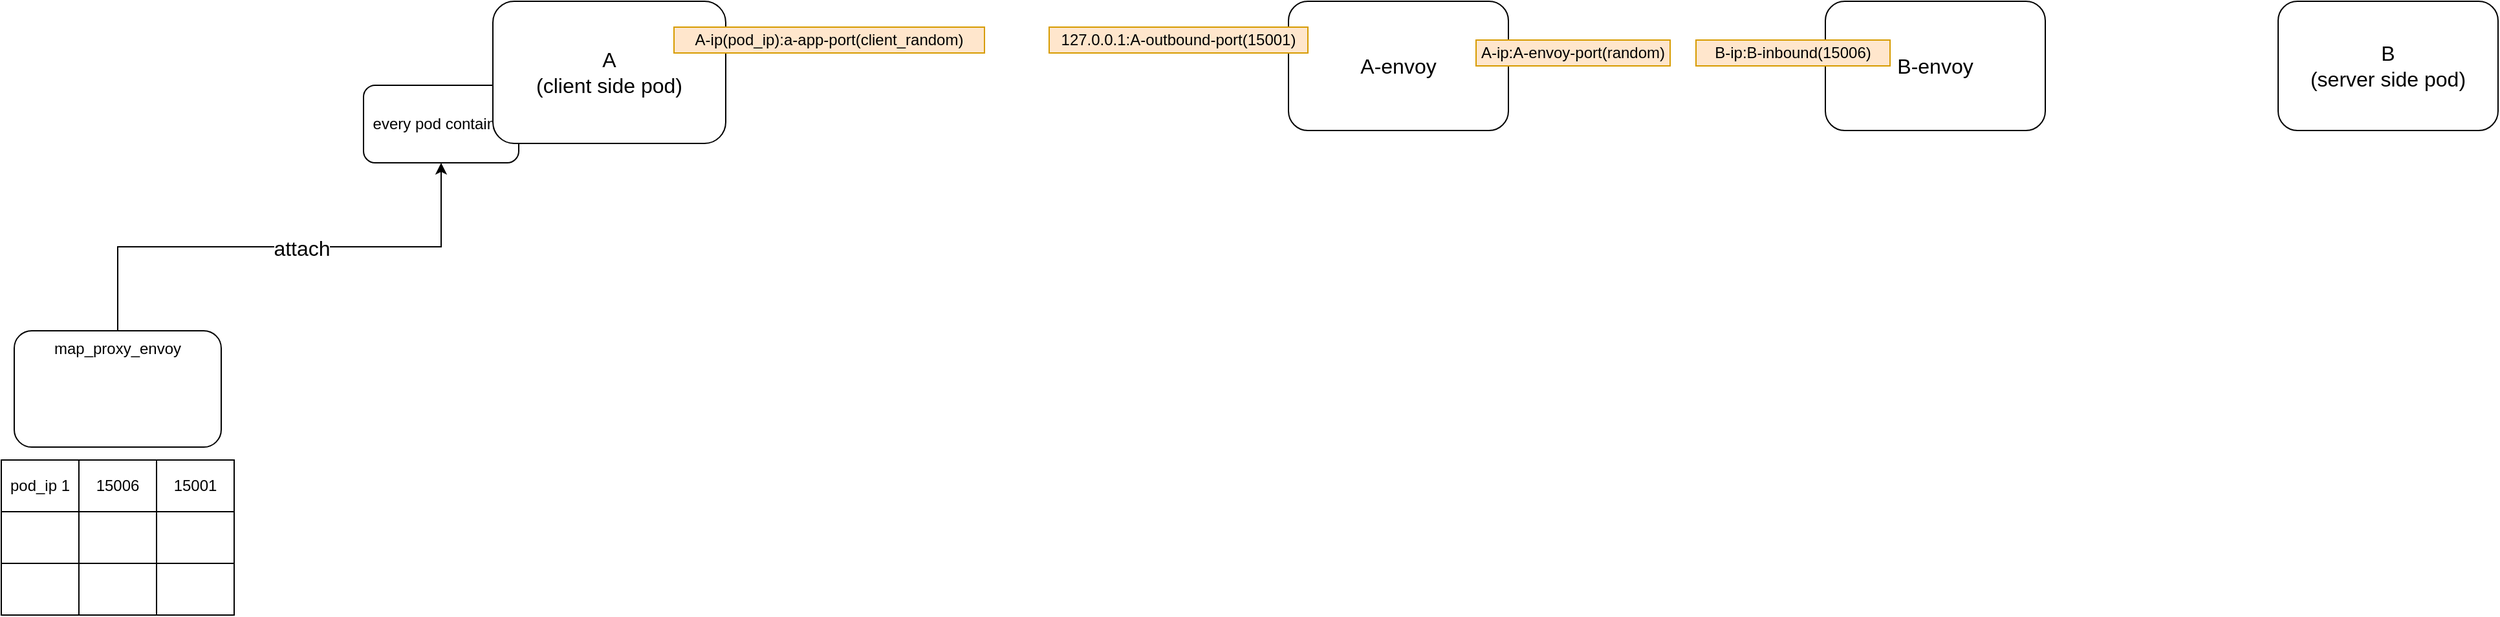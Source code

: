 <mxfile version="14.4.2" type="github">
  <diagram id="WjnGfr5tVi61NtXpP59C" name="Page-1">
    <mxGraphModel dx="782" dy="475" grid="1" gridSize="10" guides="1" tooltips="1" connect="1" arrows="1" fold="1" page="1" pageScale="1" pageWidth="850" pageHeight="1100" math="0" shadow="0">
      <root>
        <mxCell id="0" />
        <mxCell id="1" parent="0" />
        <mxCell id="U9tyx0Pv49cAf20qMsl--39" value="A-envoy" style="rounded=1;whiteSpace=wrap;html=1;fontSize=16;" vertex="1" parent="1">
          <mxGeometry x="1055" y="95" width="170" height="100" as="geometry" />
        </mxCell>
        <mxCell id="U9tyx0Pv49cAf20qMsl--1" value="every pod container" style="rounded=1;whiteSpace=wrap;html=1;" vertex="1" parent="1">
          <mxGeometry x="340" y="160" width="120" height="60" as="geometry" />
        </mxCell>
        <mxCell id="U9tyx0Pv49cAf20qMsl--3" style="edgeStyle=orthogonalEdgeStyle;rounded=0;orthogonalLoop=1;jettySize=auto;html=1;entryX=0.5;entryY=1;entryDx=0;entryDy=0;exitX=0.5;exitY=0;exitDx=0;exitDy=0;" edge="1" parent="1" source="U9tyx0Pv49cAf20qMsl--5" target="U9tyx0Pv49cAf20qMsl--1">
          <mxGeometry relative="1" as="geometry">
            <mxPoint x="120" y="320" as="sourcePoint" />
          </mxGeometry>
        </mxCell>
        <mxCell id="U9tyx0Pv49cAf20qMsl--4" value="attach" style="edgeLabel;html=1;align=center;verticalAlign=middle;resizable=0;points=[];fontSize=16;" vertex="1" connectable="0" parent="U9tyx0Pv49cAf20qMsl--3">
          <mxGeometry x="0.257" y="-1" relative="1" as="geometry">
            <mxPoint x="-32" as="offset" />
          </mxGeometry>
        </mxCell>
        <mxCell id="U9tyx0Pv49cAf20qMsl--5" value="map_proxy_envoy" style="rounded=1;whiteSpace=wrap;html=1;verticalAlign=top;" vertex="1" parent="1">
          <mxGeometry x="70" y="350" width="160" height="90" as="geometry" />
        </mxCell>
        <mxCell id="U9tyx0Pv49cAf20qMsl--21" value="" style="shape=table;html=1;whiteSpace=wrap;startSize=0;container=1;collapsible=0;childLayout=tableLayout;" vertex="1" parent="1">
          <mxGeometry x="60" y="450" width="180" height="120" as="geometry" />
        </mxCell>
        <mxCell id="U9tyx0Pv49cAf20qMsl--22" value="" style="shape=partialRectangle;html=1;whiteSpace=wrap;collapsible=0;dropTarget=0;pointerEvents=0;fillColor=none;top=0;left=0;bottom=0;right=0;points=[[0,0.5],[1,0.5]];portConstraint=eastwest;" vertex="1" parent="U9tyx0Pv49cAf20qMsl--21">
          <mxGeometry width="180" height="40" as="geometry" />
        </mxCell>
        <mxCell id="U9tyx0Pv49cAf20qMsl--23" value="pod_ip 1" style="shape=partialRectangle;html=1;whiteSpace=wrap;connectable=0;overflow=hidden;fillColor=none;top=0;left=0;bottom=0;right=0;" vertex="1" parent="U9tyx0Pv49cAf20qMsl--22">
          <mxGeometry width="60" height="40" as="geometry" />
        </mxCell>
        <mxCell id="U9tyx0Pv49cAf20qMsl--24" value="15006" style="shape=partialRectangle;html=1;whiteSpace=wrap;connectable=0;overflow=hidden;fillColor=none;top=0;left=0;bottom=0;right=0;" vertex="1" parent="U9tyx0Pv49cAf20qMsl--22">
          <mxGeometry x="60" width="60" height="40" as="geometry" />
        </mxCell>
        <mxCell id="U9tyx0Pv49cAf20qMsl--25" value="15001" style="shape=partialRectangle;html=1;whiteSpace=wrap;connectable=0;overflow=hidden;fillColor=none;top=0;left=0;bottom=0;right=0;" vertex="1" parent="U9tyx0Pv49cAf20qMsl--22">
          <mxGeometry x="120" width="60" height="40" as="geometry" />
        </mxCell>
        <mxCell id="U9tyx0Pv49cAf20qMsl--26" value="" style="shape=partialRectangle;html=1;whiteSpace=wrap;collapsible=0;dropTarget=0;pointerEvents=0;fillColor=none;top=0;left=0;bottom=0;right=0;points=[[0,0.5],[1,0.5]];portConstraint=eastwest;" vertex="1" parent="U9tyx0Pv49cAf20qMsl--21">
          <mxGeometry y="40" width="180" height="40" as="geometry" />
        </mxCell>
        <mxCell id="U9tyx0Pv49cAf20qMsl--27" value="" style="shape=partialRectangle;html=1;whiteSpace=wrap;connectable=0;overflow=hidden;fillColor=none;top=0;left=0;bottom=0;right=0;" vertex="1" parent="U9tyx0Pv49cAf20qMsl--26">
          <mxGeometry width="60" height="40" as="geometry" />
        </mxCell>
        <mxCell id="U9tyx0Pv49cAf20qMsl--28" value="" style="shape=partialRectangle;html=1;whiteSpace=wrap;connectable=0;overflow=hidden;fillColor=none;top=0;left=0;bottom=0;right=0;" vertex="1" parent="U9tyx0Pv49cAf20qMsl--26">
          <mxGeometry x="60" width="60" height="40" as="geometry" />
        </mxCell>
        <mxCell id="U9tyx0Pv49cAf20qMsl--29" value="" style="shape=partialRectangle;html=1;whiteSpace=wrap;connectable=0;overflow=hidden;fillColor=none;top=0;left=0;bottom=0;right=0;" vertex="1" parent="U9tyx0Pv49cAf20qMsl--26">
          <mxGeometry x="120" width="60" height="40" as="geometry" />
        </mxCell>
        <mxCell id="U9tyx0Pv49cAf20qMsl--30" value="" style="shape=partialRectangle;html=1;whiteSpace=wrap;collapsible=0;dropTarget=0;pointerEvents=0;fillColor=none;top=0;left=0;bottom=0;right=0;points=[[0,0.5],[1,0.5]];portConstraint=eastwest;" vertex="1" parent="U9tyx0Pv49cAf20qMsl--21">
          <mxGeometry y="80" width="180" height="40" as="geometry" />
        </mxCell>
        <mxCell id="U9tyx0Pv49cAf20qMsl--31" value="" style="shape=partialRectangle;html=1;whiteSpace=wrap;connectable=0;overflow=hidden;fillColor=none;top=0;left=0;bottom=0;right=0;" vertex="1" parent="U9tyx0Pv49cAf20qMsl--30">
          <mxGeometry width="60" height="40" as="geometry" />
        </mxCell>
        <mxCell id="U9tyx0Pv49cAf20qMsl--32" value="" style="shape=partialRectangle;html=1;whiteSpace=wrap;connectable=0;overflow=hidden;fillColor=none;top=0;left=0;bottom=0;right=0;" vertex="1" parent="U9tyx0Pv49cAf20qMsl--30">
          <mxGeometry x="60" width="60" height="40" as="geometry" />
        </mxCell>
        <mxCell id="U9tyx0Pv49cAf20qMsl--33" value="" style="shape=partialRectangle;html=1;whiteSpace=wrap;connectable=0;overflow=hidden;fillColor=none;top=0;left=0;bottom=0;right=0;" vertex="1" parent="U9tyx0Pv49cAf20qMsl--30">
          <mxGeometry x="120" width="60" height="40" as="geometry" />
        </mxCell>
        <mxCell id="U9tyx0Pv49cAf20qMsl--34" value="A&lt;br&gt;(client side pod)" style="rounded=1;whiteSpace=wrap;html=1;fontSize=16;" vertex="1" parent="1">
          <mxGeometry x="440" y="95" width="180" height="110" as="geometry" />
        </mxCell>
        <mxCell id="U9tyx0Pv49cAf20qMsl--35" value="B&lt;br&gt;(server side pod)" style="rounded=1;whiteSpace=wrap;html=1;fontSize=16;" vertex="1" parent="1">
          <mxGeometry x="1820" y="95" width="170" height="100" as="geometry" />
        </mxCell>
        <mxCell id="U9tyx0Pv49cAf20qMsl--36" value="A-ip(pod_ip):a-app-port(client_random)" style="text;html=1;strokeColor=#d79b00;fillColor=#ffe6cc;align=center;verticalAlign=middle;whiteSpace=wrap;rounded=0;fontSize=12;" vertex="1" parent="1">
          <mxGeometry x="580" y="115" width="240" height="20" as="geometry" />
        </mxCell>
        <mxCell id="U9tyx0Pv49cAf20qMsl--38" value="127.0.0.1:A-outbound-port(15001)" style="text;html=1;strokeColor=#d79b00;fillColor=#ffe6cc;align=center;verticalAlign=middle;whiteSpace=wrap;rounded=0;fontSize=12;" vertex="1" parent="1">
          <mxGeometry x="870" y="115" width="200" height="20" as="geometry" />
        </mxCell>
        <mxCell id="U9tyx0Pv49cAf20qMsl--40" value="B-envoy" style="rounded=1;whiteSpace=wrap;html=1;fontSize=16;" vertex="1" parent="1">
          <mxGeometry x="1470" y="95" width="170" height="100" as="geometry" />
        </mxCell>
        <mxCell id="U9tyx0Pv49cAf20qMsl--41" value="B-ip:B-inbound(15006)" style="text;html=1;strokeColor=#d79b00;fillColor=#ffe6cc;align=center;verticalAlign=middle;whiteSpace=wrap;rounded=0;fontSize=12;" vertex="1" parent="1">
          <mxGeometry x="1370" y="125" width="150" height="20" as="geometry" />
        </mxCell>
        <mxCell id="U9tyx0Pv49cAf20qMsl--42" value="A-ip:A-envoy-port(random)" style="text;html=1;strokeColor=#d79b00;fillColor=#ffe6cc;align=center;verticalAlign=middle;whiteSpace=wrap;rounded=0;fontSize=12;" vertex="1" parent="1">
          <mxGeometry x="1200" y="125" width="150" height="20" as="geometry" />
        </mxCell>
      </root>
    </mxGraphModel>
  </diagram>
</mxfile>

